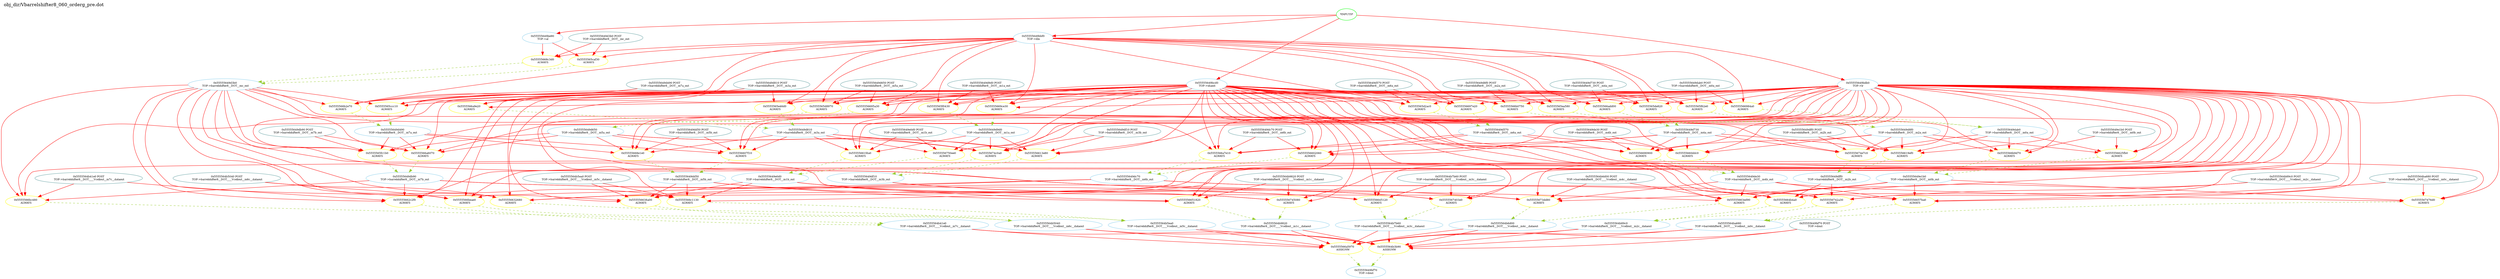 digraph v3graph {
	graph	[label="obj_dir/Vbarrelshifter8_060_orderg_pre.dot",
		 labelloc=t, labeljust=l,
		 //size="7.5,10",
		 rankdir=TB];
	n0	[fontsize=8 label="*INPUTS*", color=green];
	n0x55555649ba30_1	[fontsize=8 label="0x55555649bbf0\n TOP->din", color=skyblue];
	n0x55555649ba30_2	[fontsize=8 label="0x55555649bcd0\n TOP->shamt", color=skyblue];
	n0x55555649ba30_3	[fontsize=8 label="0x55555649bdb0\n TOP->lr", color=skyblue];
	n0x55555649ba30_4	[fontsize=8 label="0x55555649be90\n TOP->al", color=skyblue];
	n0x55555649ba30_5	[fontsize=8 label="0x5555564b3b90\n ASSIGNW", color=yellow];
	n0x55555649ba30_6	[fontsize=8 label="0x5555564b41e0\n TOP->barrelshifter8__DOT____Vcellout__m7c__dataout", color=skyblue];
	n0x55555649ba30_7	[fontsize=8 label="0x5555564b5040\n TOP->barrelshifter8__DOT____Vcellout__m6c__dataout", color=skyblue];
	n0x55555649ba30_8	[fontsize=8 label="0x5555564b5ea0\n TOP->barrelshifter8__DOT____Vcellout__m5c__dataout", color=skyblue];
	n0x55555649ba30_9	[fontsize=8 label="0x5555564b6d00\n TOP->barrelshifter8__DOT____Vcellout__m4c__dataout", color=skyblue];
	n0x55555649ba30_10	[fontsize=8 label="0x5555564b7b60\n TOP->barrelshifter8__DOT____Vcellout__m3c__dataout", color=skyblue];
	n0x55555649ba30_11	[fontsize=8 label="0x5555564b89c0\n TOP->barrelshifter8__DOT____Vcellout__m2c__dataout", color=skyblue];
	n0x55555649ba30_12	[fontsize=8 label="0x5555564b9820\n TOP->barrelshifter8__DOT____Vcellout__m1c__dataout", color=skyblue];
	n0x55555649ba30_13	[fontsize=8 label="0x5555564ba680\n TOP->barrelshifter8__DOT____Vcellout__m0c__dataout", color=skyblue];
	n0x55555649ba30_14	[fontsize=8 label="0x55555649bf70\n TOP->dout", color=skyblue];
	n0x55555649ba30_15	[fontsize=8 label="0x55555649bf70 POST\n TOP->dout", color=CadetBlue];
	n0x55555649ba30_16	[fontsize=8 label="0x5555565caf30\n ALWAYS", color=yellow];
	n0x55555649ba30_17	[fontsize=8 label="0x55555649d3b0\n TOP->barrelshifter8__DOT__mc_out", color=skyblue];
	n0x55555649ba30_18	[fontsize=8 label="0x55555649d3b0 POST\n TOP->barrelshifter8__DOT__mc_out", color=CadetBlue];
	n0x55555649ba30_19	[fontsize=8 label="0x5555565ccc10\n ALWAYS", color=yellow];
	n0x55555649ba30_20	[fontsize=8 label="0x55555649d490\n TOP->barrelshifter8__DOT__m7a_out", color=skyblue];
	n0x55555649ba30_21	[fontsize=8 label="0x55555649d490 POST\n TOP->barrelshifter8__DOT__m7a_out", color=CadetBlue];
	n0x55555649ba30_22	[fontsize=8 label="0x5555565d2ac0\n ALWAYS", color=yellow];
	n0x55555649ba30_23	[fontsize=8 label="0x55555649d570\n TOP->barrelshifter8__DOT__m6a_out", color=skyblue];
	n0x55555649ba30_24	[fontsize=8 label="0x55555649d570 POST\n TOP->barrelshifter8__DOT__m6a_out", color=CadetBlue];
	n0x55555649ba30_25	[fontsize=8 label="0x5555565d8970\n ALWAYS", color=yellow];
	n0x55555649ba30_26	[fontsize=8 label="0x55555649d650\n TOP->barrelshifter8__DOT__m5a_out", color=skyblue];
	n0x55555649ba30_27	[fontsize=8 label="0x55555649d650 POST\n TOP->barrelshifter8__DOT__m5a_out", color=CadetBlue];
	n0x55555649ba30_28	[fontsize=8 label="0x5555565de820\n ALWAYS", color=yellow];
	n0x55555649ba30_29	[fontsize=8 label="0x55555649d730\n TOP->barrelshifter8__DOT__m4a_out", color=skyblue];
	n0x55555649ba30_30	[fontsize=8 label="0x55555649d730 POST\n TOP->barrelshifter8__DOT__m4a_out", color=CadetBlue];
	n0x55555649ba30_31	[fontsize=8 label="0x5555565e46d0\n ALWAYS", color=yellow];
	n0x55555649ba30_32	[fontsize=8 label="0x55555649d810\n TOP->barrelshifter8__DOT__m3a_out", color=skyblue];
	n0x55555649ba30_33	[fontsize=8 label="0x55555649d810 POST\n TOP->barrelshifter8__DOT__m3a_out", color=CadetBlue];
	n0x55555649ba30_34	[fontsize=8 label="0x5555565ea580\n ALWAYS", color=yellow];
	n0x55555649ba30_35	[fontsize=8 label="0x55555649d8f0\n TOP->barrelshifter8__DOT__m2a_out", color=skyblue];
	n0x55555649ba30_36	[fontsize=8 label="0x55555649d8f0 POST\n TOP->barrelshifter8__DOT__m2a_out", color=CadetBlue];
	n0x55555649ba30_37	[fontsize=8 label="0x5555565f0430\n ALWAYS", color=yellow];
	n0x55555649ba30_38	[fontsize=8 label="0x55555649d9d0\n TOP->barrelshifter8__DOT__m1a_out", color=skyblue];
	n0x55555649ba30_39	[fontsize=8 label="0x55555649d9d0 POST\n TOP->barrelshifter8__DOT__m1a_out", color=CadetBlue];
	n0x55555649ba30_40	[fontsize=8 label="0x5555565f62e0\n ALWAYS", color=yellow];
	n0x55555649ba30_41	[fontsize=8 label="0x55555649dab0\n TOP->barrelshifter8__DOT__m0a_out", color=skyblue];
	n0x55555649ba30_42	[fontsize=8 label="0x55555649dab0 POST\n TOP->barrelshifter8__DOT__m0a_out", color=CadetBlue];
	n0x55555649ba30_43	[fontsize=8 label="0x5555565fc1b0\n ALWAYS", color=yellow];
	n0x55555649ba30_44	[fontsize=8 label="0x55555649db90\n TOP->barrelshifter8__DOT__m7b_out", color=skyblue];
	n0x55555649ba30_45	[fontsize=8 label="0x55555649db90 POST\n TOP->barrelshifter8__DOT__m7b_out", color=CadetBlue];
	n0x55555649ba30_46	[fontsize=8 label="0x555556602060\n ALWAYS", color=yellow];
	n0x55555649ba30_47	[fontsize=8 label="0x55555649dc70\n TOP->barrelshifter8__DOT__m6b_out", color=skyblue];
	n0x55555649ba30_48	[fontsize=8 label="0x55555649dc70 POST\n TOP->barrelshifter8__DOT__m6b_out", color=CadetBlue];
	n0x55555649ba30_49	[fontsize=8 label="0x555556607f10\n ALWAYS", color=yellow];
	n0x55555649ba30_50	[fontsize=8 label="0x55555649dd50\n TOP->barrelshifter8__DOT__m5b_out", color=skyblue];
	n0x55555649ba30_51	[fontsize=8 label="0x55555649dd50 POST\n TOP->barrelshifter8__DOT__m5b_out", color=CadetBlue];
	n0x55555649ba30_52	[fontsize=8 label="0x55555660ddc0\n ALWAYS", color=yellow];
	n0x55555649ba30_53	[fontsize=8 label="0x55555649de30\n TOP->barrelshifter8__DOT__m4b_out", color=skyblue];
	n0x55555649ba30_54	[fontsize=8 label="0x55555649de30 POST\n TOP->barrelshifter8__DOT__m4b_out", color=CadetBlue];
	n0x55555649ba30_55	[fontsize=8 label="0x555556613e80\n ALWAYS", color=yellow];
	n0x55555649ba30_56	[fontsize=8 label="0x55555649df10\n TOP->barrelshifter8__DOT__m3b_out", color=skyblue];
	n0x55555649ba30_57	[fontsize=8 label="0x55555649df10 POST\n TOP->barrelshifter8__DOT__m3b_out", color=CadetBlue];
	n0x55555649ba30_58	[fontsize=8 label="0x555556619ef0\n ALWAYS", color=yellow];
	n0x55555649ba30_59	[fontsize=8 label="0x55555649dff0\n TOP->barrelshifter8__DOT__m2b_out", color=skyblue];
	n0x55555649ba30_60	[fontsize=8 label="0x55555649dff0 POST\n TOP->barrelshifter8__DOT__m2b_out", color=CadetBlue];
	n0x55555649ba30_61	[fontsize=8 label="0x55555661fda0\n ALWAYS", color=yellow];
	n0x55555649ba30_62	[fontsize=8 label="0x55555649e0d0\n TOP->barrelshifter8__DOT__m1b_out", color=skyblue];
	n0x55555649ba30_63	[fontsize=8 label="0x55555649e0d0 POST\n TOP->barrelshifter8__DOT__m1b_out", color=CadetBlue];
	n0x55555649ba30_64	[fontsize=8 label="0x555556625fb0\n ALWAYS", color=yellow];
	n0x55555649ba30_65	[fontsize=8 label="0x55555649e1b0\n TOP->barrelshifter8__DOT__m0b_out", color=skyblue];
	n0x55555649ba30_66	[fontsize=8 label="0x55555649e1b0 POST\n TOP->barrelshifter8__DOT__m0b_out", color=CadetBlue];
	n0x55555649ba30_67	[fontsize=8 label="0x55555662c2f0\n ALWAYS", color=yellow];
	n0x55555649ba30_68	[fontsize=8 label="0x5555564b41e0 POST\n TOP->barrelshifter8__DOT____Vcellout__m7c__dataout", color=CadetBlue];
	n0x55555649ba30_69	[fontsize=8 label="0x555556632680\n ALWAYS", color=yellow];
	n0x55555649ba30_70	[fontsize=8 label="0x5555564b5040 POST\n TOP->barrelshifter8__DOT____Vcellout__m6c__dataout", color=CadetBlue];
	n0x55555649ba30_71	[fontsize=8 label="0x555556638a00\n ALWAYS", color=yellow];
	n0x55555649ba30_72	[fontsize=8 label="0x5555564b5ea0 POST\n TOP->barrelshifter8__DOT____Vcellout__m5c__dataout", color=CadetBlue];
	n0x55555649ba30_73	[fontsize=8 label="0x55555663ed90\n ALWAYS", color=yellow];
	n0x55555649ba30_74	[fontsize=8 label="0x5555564b6d00 POST\n TOP->barrelshifter8__DOT____Vcellout__m4c__dataout", color=CadetBlue];
	n0x55555649ba30_75	[fontsize=8 label="0x555556645120\n ALWAYS", color=yellow];
	n0x55555649ba30_76	[fontsize=8 label="0x5555564b7b60 POST\n TOP->barrelshifter8__DOT____Vcellout__m3c__dataout", color=CadetBlue];
	n0x55555649ba30_77	[fontsize=8 label="0x55555664b4a0\n ALWAYS", color=yellow];
	n0x55555649ba30_78	[fontsize=8 label="0x5555564b89c0 POST\n TOP->barrelshifter8__DOT____Vcellout__m2c__dataout", color=CadetBlue];
	n0x55555649ba30_79	[fontsize=8 label="0x555556651820\n ALWAYS", color=yellow];
	n0x55555649ba30_80	[fontsize=8 label="0x5555564b9820 POST\n TOP->barrelshifter8__DOT____Vcellout__m1c__dataout", color=CadetBlue];
	n0x55555649ba30_81	[fontsize=8 label="0x555556657ba0\n ALWAYS", color=yellow];
	n0x55555649ba30_82	[fontsize=8 label="0x5555564ba680 POST\n TOP->barrelshifter8__DOT____Vcellout__m0c__dataout", color=CadetBlue];
	n0x55555649ba30_83	[fontsize=8 label="0x5555566a5970\n ASSIGNW", color=yellow];
	n0x55555649ba30_84	[fontsize=8 label="0x55555668c3d0\n ALWAYS", color=yellow];
	n0x55555649ba30_85	[fontsize=8 label="0x5555566b2e70\n ALWAYS", color=yellow];
	n0x55555649ba30_86	[fontsize=8 label="0x555556697e20\n ALWAYS", color=yellow];
	n0x55555649ba30_87	[fontsize=8 label="0x555556695a30\n ALWAYS", color=yellow];
	n0x55555649ba30_88	[fontsize=8 label="0x5555566add00\n ALWAYS", color=yellow];
	n0x55555649ba30_89	[fontsize=8 label="0x5555566a9e20\n ALWAYS", color=yellow];
	n0x55555649ba30_90	[fontsize=8 label="0x5555566b0750\n ALWAYS", color=yellow];
	n0x55555649ba30_91	[fontsize=8 label="0x55555669ce30\n ALWAYS", color=yellow];
	n0x55555649ba30_92	[fontsize=8 label="0x5555566984a0\n ALWAYS", color=yellow];
	n0x55555649ba30_93	[fontsize=8 label="0x5555566a6070\n ALWAYS", color=yellow];
	n0x55555649ba30_94	[fontsize=8 label="0x5555566a7e10\n ALWAYS", color=yellow];
	n0x55555649ba30_95	[fontsize=8 label="0x55555668e1e0\n ALWAYS", color=yellow];
	n0x55555649ba30_96	[fontsize=8 label="0x555556690900\n ALWAYS", color=yellow];
	n0x55555649ba30_97	[fontsize=8 label="0x55555674c0a0\n ALWAYS", color=yellow];
	n0x55555649ba30_98	[fontsize=8 label="0x55555674e7c0\n ALWAYS", color=yellow];
	n0x55555649ba30_99	[fontsize=8 label="0x555556750ee0\n ALWAYS", color=yellow];
	n0x55555649ba30_100	[fontsize=8 label="0x5555566b9d70\n ALWAYS", color=yellow];
	n0x55555649ba30_101	[fontsize=8 label="0x5555566bc480\n ALWAYS", color=yellow];
	n0x55555649ba30_102	[fontsize=8 label="0x5555566beae0\n ALWAYS", color=yellow];
	n0x55555649ba30_103	[fontsize=8 label="0x5555566c1130\n ALWAYS", color=yellow];
	n0x55555649ba30_104	[fontsize=8 label="0x55555673dd80\n ALWAYS", color=yellow];
	n0x55555649ba30_105	[fontsize=8 label="0x5555567403e0\n ALWAYS", color=yellow];
	n0x55555649ba30_106	[fontsize=8 label="0x555556742a30\n ALWAYS", color=yellow];
	n0x55555649ba30_107	[fontsize=8 label="0x555556745080\n ALWAYS", color=yellow];
	n0x55555649ba30_108	[fontsize=8 label="0x5555567476d0\n ALWAYS", color=yellow];
	n0 -> n0x55555649ba30_1 [fontsize=8 label="" weight=1 color=red];
	n0 -> n0x55555649ba30_2 [fontsize=8 label="" weight=1 color=red];
	n0 -> n0x55555649ba30_3 [fontsize=8 label="" weight=1 color=red];
	n0 -> n0x55555649ba30_4 [fontsize=8 label="" weight=1 color=red];
	n0x55555649ba30_1 -> n0x55555649ba30_16 [fontsize=8 label="" weight=8 color=red];
	n0x55555649ba30_1 -> n0x55555649ba30_19 [fontsize=8 label="" weight=8 color=red];
	n0x55555649ba30_1 -> n0x55555649ba30_22 [fontsize=8 label="" weight=8 color=red];
	n0x55555649ba30_1 -> n0x55555649ba30_25 [fontsize=8 label="" weight=8 color=red];
	n0x55555649ba30_1 -> n0x55555649ba30_28 [fontsize=8 label="" weight=8 color=red];
	n0x55555649ba30_1 -> n0x55555649ba30_31 [fontsize=8 label="" weight=8 color=red];
	n0x55555649ba30_1 -> n0x55555649ba30_34 [fontsize=8 label="" weight=8 color=red];
	n0x55555649ba30_1 -> n0x55555649ba30_37 [fontsize=8 label="" weight=8 color=red];
	n0x55555649ba30_1 -> n0x55555649ba30_40 [fontsize=8 label="" weight=8 color=red];
	n0x55555649ba30_1 -> n0x55555649ba30_84 [fontsize=8 label="" weight=8 color=red];
	n0x55555649ba30_1 -> n0x55555649ba30_85 [fontsize=8 label="" weight=8 color=red];
	n0x55555649ba30_1 -> n0x55555649ba30_86 [fontsize=8 label="" weight=8 color=red];
	n0x55555649ba30_1 -> n0x55555649ba30_87 [fontsize=8 label="" weight=8 color=red];
	n0x55555649ba30_1 -> n0x55555649ba30_88 [fontsize=8 label="" weight=8 color=red];
	n0x55555649ba30_1 -> n0x55555649ba30_89 [fontsize=8 label="" weight=8 color=red];
	n0x55555649ba30_1 -> n0x55555649ba30_90 [fontsize=8 label="" weight=8 color=red];
	n0x55555649ba30_1 -> n0x55555649ba30_91 [fontsize=8 label="" weight=8 color=red];
	n0x55555649ba30_1 -> n0x55555649ba30_92 [fontsize=8 label="" weight=8 color=red];
	n0x55555649ba30_2 -> n0x55555649ba30_19 [fontsize=8 label="" weight=8 color=red];
	n0x55555649ba30_2 -> n0x55555649ba30_22 [fontsize=8 label="" weight=8 color=red];
	n0x55555649ba30_2 -> n0x55555649ba30_25 [fontsize=8 label="" weight=8 color=red];
	n0x55555649ba30_2 -> n0x55555649ba30_28 [fontsize=8 label="" weight=8 color=red];
	n0x55555649ba30_2 -> n0x55555649ba30_31 [fontsize=8 label="" weight=8 color=red];
	n0x55555649ba30_2 -> n0x55555649ba30_34 [fontsize=8 label="" weight=8 color=red];
	n0x55555649ba30_2 -> n0x55555649ba30_37 [fontsize=8 label="" weight=8 color=red];
	n0x55555649ba30_2 -> n0x55555649ba30_40 [fontsize=8 label="" weight=8 color=red];
	n0x55555649ba30_2 -> n0x55555649ba30_43 [fontsize=8 label="" weight=8 color=red];
	n0x55555649ba30_2 -> n0x55555649ba30_46 [fontsize=8 label="" weight=8 color=red];
	n0x55555649ba30_2 -> n0x55555649ba30_49 [fontsize=8 label="" weight=8 color=red];
	n0x55555649ba30_2 -> n0x55555649ba30_52 [fontsize=8 label="" weight=8 color=red];
	n0x55555649ba30_2 -> n0x55555649ba30_55 [fontsize=8 label="" weight=8 color=red];
	n0x55555649ba30_2 -> n0x55555649ba30_58 [fontsize=8 label="" weight=8 color=red];
	n0x55555649ba30_2 -> n0x55555649ba30_61 [fontsize=8 label="" weight=8 color=red];
	n0x55555649ba30_2 -> n0x55555649ba30_64 [fontsize=8 label="" weight=8 color=red];
	n0x55555649ba30_2 -> n0x55555649ba30_67 [fontsize=8 label="" weight=8 color=red];
	n0x55555649ba30_2 -> n0x55555649ba30_69 [fontsize=8 label="" weight=8 color=red];
	n0x55555649ba30_2 -> n0x55555649ba30_71 [fontsize=8 label="" weight=8 color=red];
	n0x55555649ba30_2 -> n0x55555649ba30_73 [fontsize=8 label="" weight=8 color=red];
	n0x55555649ba30_2 -> n0x55555649ba30_75 [fontsize=8 label="" weight=8 color=red];
	n0x55555649ba30_2 -> n0x55555649ba30_77 [fontsize=8 label="" weight=8 color=red];
	n0x55555649ba30_2 -> n0x55555649ba30_79 [fontsize=8 label="" weight=8 color=red];
	n0x55555649ba30_2 -> n0x55555649ba30_81 [fontsize=8 label="" weight=8 color=red];
	n0x55555649ba30_2 -> n0x55555649ba30_85 [fontsize=8 label="" weight=8 color=red];
	n0x55555649ba30_2 -> n0x55555649ba30_86 [fontsize=8 label="" weight=8 color=red];
	n0x55555649ba30_2 -> n0x55555649ba30_87 [fontsize=8 label="" weight=8 color=red];
	n0x55555649ba30_2 -> n0x55555649ba30_88 [fontsize=8 label="" weight=8 color=red];
	n0x55555649ba30_2 -> n0x55555649ba30_89 [fontsize=8 label="" weight=8 color=red];
	n0x55555649ba30_2 -> n0x55555649ba30_90 [fontsize=8 label="" weight=8 color=red];
	n0x55555649ba30_2 -> n0x55555649ba30_91 [fontsize=8 label="" weight=8 color=red];
	n0x55555649ba30_2 -> n0x55555649ba30_92 [fontsize=8 label="" weight=8 color=red];
	n0x55555649ba30_2 -> n0x55555649ba30_93 [fontsize=8 label="" weight=8 color=red];
	n0x55555649ba30_2 -> n0x55555649ba30_94 [fontsize=8 label="" weight=8 color=red];
	n0x55555649ba30_2 -> n0x55555649ba30_95 [fontsize=8 label="" weight=8 color=red];
	n0x55555649ba30_2 -> n0x55555649ba30_96 [fontsize=8 label="" weight=8 color=red];
	n0x55555649ba30_2 -> n0x55555649ba30_97 [fontsize=8 label="" weight=8 color=red];
	n0x55555649ba30_2 -> n0x55555649ba30_98 [fontsize=8 label="" weight=8 color=red];
	n0x55555649ba30_2 -> n0x55555649ba30_99 [fontsize=8 label="" weight=8 color=red];
	n0x55555649ba30_2 -> n0x55555649ba30_100 [fontsize=8 label="" weight=8 color=red];
	n0x55555649ba30_2 -> n0x55555649ba30_101 [fontsize=8 label="" weight=8 color=red];
	n0x55555649ba30_2 -> n0x55555649ba30_102 [fontsize=8 label="" weight=8 color=red];
	n0x55555649ba30_2 -> n0x55555649ba30_103 [fontsize=8 label="" weight=8 color=red];
	n0x55555649ba30_2 -> n0x55555649ba30_104 [fontsize=8 label="" weight=8 color=red];
	n0x55555649ba30_2 -> n0x55555649ba30_105 [fontsize=8 label="" weight=8 color=red];
	n0x55555649ba30_2 -> n0x55555649ba30_106 [fontsize=8 label="" weight=8 color=red];
	n0x55555649ba30_2 -> n0x55555649ba30_107 [fontsize=8 label="" weight=8 color=red];
	n0x55555649ba30_2 -> n0x55555649ba30_108 [fontsize=8 label="" weight=8 color=red];
	n0x55555649ba30_3 -> n0x55555649ba30_19 [fontsize=8 label="" weight=8 color=red];
	n0x55555649ba30_3 -> n0x55555649ba30_22 [fontsize=8 label="" weight=8 color=red];
	n0x55555649ba30_3 -> n0x55555649ba30_25 [fontsize=8 label="" weight=8 color=red];
	n0x55555649ba30_3 -> n0x55555649ba30_28 [fontsize=8 label="" weight=8 color=red];
	n0x55555649ba30_3 -> n0x55555649ba30_31 [fontsize=8 label="" weight=8 color=red];
	n0x55555649ba30_3 -> n0x55555649ba30_34 [fontsize=8 label="" weight=8 color=red];
	n0x55555649ba30_3 -> n0x55555649ba30_37 [fontsize=8 label="" weight=8 color=red];
	n0x55555649ba30_3 -> n0x55555649ba30_40 [fontsize=8 label="" weight=8 color=red];
	n0x55555649ba30_3 -> n0x55555649ba30_43 [fontsize=8 label="" weight=8 color=red];
	n0x55555649ba30_3 -> n0x55555649ba30_46 [fontsize=8 label="" weight=8 color=red];
	n0x55555649ba30_3 -> n0x55555649ba30_49 [fontsize=8 label="" weight=8 color=red];
	n0x55555649ba30_3 -> n0x55555649ba30_52 [fontsize=8 label="" weight=8 color=red];
	n0x55555649ba30_3 -> n0x55555649ba30_55 [fontsize=8 label="" weight=8 color=red];
	n0x55555649ba30_3 -> n0x55555649ba30_58 [fontsize=8 label="" weight=8 color=red];
	n0x55555649ba30_3 -> n0x55555649ba30_61 [fontsize=8 label="" weight=8 color=red];
	n0x55555649ba30_3 -> n0x55555649ba30_64 [fontsize=8 label="" weight=8 color=red];
	n0x55555649ba30_3 -> n0x55555649ba30_67 [fontsize=8 label="" weight=8 color=red];
	n0x55555649ba30_3 -> n0x55555649ba30_69 [fontsize=8 label="" weight=8 color=red];
	n0x55555649ba30_3 -> n0x55555649ba30_71 [fontsize=8 label="" weight=8 color=red];
	n0x55555649ba30_3 -> n0x55555649ba30_73 [fontsize=8 label="" weight=8 color=red];
	n0x55555649ba30_3 -> n0x55555649ba30_75 [fontsize=8 label="" weight=8 color=red];
	n0x55555649ba30_3 -> n0x55555649ba30_77 [fontsize=8 label="" weight=8 color=red];
	n0x55555649ba30_3 -> n0x55555649ba30_79 [fontsize=8 label="" weight=8 color=red];
	n0x55555649ba30_3 -> n0x55555649ba30_81 [fontsize=8 label="" weight=8 color=red];
	n0x55555649ba30_3 -> n0x55555649ba30_85 [fontsize=8 label="" weight=8 color=red];
	n0x55555649ba30_3 -> n0x55555649ba30_86 [fontsize=8 label="" weight=8 color=red];
	n0x55555649ba30_3 -> n0x55555649ba30_87 [fontsize=8 label="" weight=8 color=red];
	n0x55555649ba30_3 -> n0x55555649ba30_88 [fontsize=8 label="" weight=8 color=red];
	n0x55555649ba30_3 -> n0x55555649ba30_89 [fontsize=8 label="" weight=8 color=red];
	n0x55555649ba30_3 -> n0x55555649ba30_90 [fontsize=8 label="" weight=8 color=red];
	n0x55555649ba30_3 -> n0x55555649ba30_91 [fontsize=8 label="" weight=8 color=red];
	n0x55555649ba30_3 -> n0x55555649ba30_92 [fontsize=8 label="" weight=8 color=red];
	n0x55555649ba30_3 -> n0x55555649ba30_93 [fontsize=8 label="" weight=8 color=red];
	n0x55555649ba30_3 -> n0x55555649ba30_94 [fontsize=8 label="" weight=8 color=red];
	n0x55555649ba30_3 -> n0x55555649ba30_95 [fontsize=8 label="" weight=8 color=red];
	n0x55555649ba30_3 -> n0x55555649ba30_96 [fontsize=8 label="" weight=8 color=red];
	n0x55555649ba30_3 -> n0x55555649ba30_97 [fontsize=8 label="" weight=8 color=red];
	n0x55555649ba30_3 -> n0x55555649ba30_98 [fontsize=8 label="" weight=8 color=red];
	n0x55555649ba30_3 -> n0x55555649ba30_99 [fontsize=8 label="" weight=8 color=red];
	n0x55555649ba30_3 -> n0x55555649ba30_100 [fontsize=8 label="" weight=8 color=red];
	n0x55555649ba30_3 -> n0x55555649ba30_101 [fontsize=8 label="" weight=8 color=red];
	n0x55555649ba30_3 -> n0x55555649ba30_102 [fontsize=8 label="" weight=8 color=red];
	n0x55555649ba30_3 -> n0x55555649ba30_103 [fontsize=8 label="" weight=8 color=red];
	n0x55555649ba30_3 -> n0x55555649ba30_104 [fontsize=8 label="" weight=8 color=red];
	n0x55555649ba30_3 -> n0x55555649ba30_105 [fontsize=8 label="" weight=8 color=red];
	n0x55555649ba30_3 -> n0x55555649ba30_106 [fontsize=8 label="" weight=8 color=red];
	n0x55555649ba30_3 -> n0x55555649ba30_107 [fontsize=8 label="" weight=8 color=red];
	n0x55555649ba30_3 -> n0x55555649ba30_108 [fontsize=8 label="" weight=8 color=red];
	n0x55555649ba30_4 -> n0x55555649ba30_16 [fontsize=8 label="" weight=8 color=red];
	n0x55555649ba30_4 -> n0x55555649ba30_84 [fontsize=8 label="" weight=8 color=red];
	n0x55555649ba30_5 -> n0x55555649ba30_14 [fontsize=8 label="" weight=1 color=yellowGreen style=dashed];
	n0x55555649ba30_6 -> n0x55555649ba30_5 [fontsize=8 label="" weight=8 color=red];
	n0x55555649ba30_6 -> n0x55555649ba30_83 [fontsize=8 label="" weight=8 color=red];
	n0x55555649ba30_7 -> n0x55555649ba30_5 [fontsize=8 label="" weight=8 color=red];
	n0x55555649ba30_7 -> n0x55555649ba30_83 [fontsize=8 label="" weight=8 color=red];
	n0x55555649ba30_8 -> n0x55555649ba30_5 [fontsize=8 label="" weight=8 color=red];
	n0x55555649ba30_8 -> n0x55555649ba30_83 [fontsize=8 label="" weight=8 color=red];
	n0x55555649ba30_9 -> n0x55555649ba30_5 [fontsize=8 label="" weight=8 color=red];
	n0x55555649ba30_9 -> n0x55555649ba30_83 [fontsize=8 label="" weight=8 color=red];
	n0x55555649ba30_10 -> n0x55555649ba30_5 [fontsize=8 label="" weight=8 color=red];
	n0x55555649ba30_10 -> n0x55555649ba30_83 [fontsize=8 label="" weight=8 color=red];
	n0x55555649ba30_11 -> n0x55555649ba30_5 [fontsize=8 label="" weight=8 color=red];
	n0x55555649ba30_11 -> n0x55555649ba30_83 [fontsize=8 label="" weight=8 color=red];
	n0x55555649ba30_12 -> n0x55555649ba30_5 [fontsize=8 label="" weight=8 color=red];
	n0x55555649ba30_12 -> n0x55555649ba30_83 [fontsize=8 label="" weight=8 color=red];
	n0x55555649ba30_13 -> n0x55555649ba30_5 [fontsize=8 label="" weight=8 color=red];
	n0x55555649ba30_13 -> n0x55555649ba30_83 [fontsize=8 label="" weight=8 color=red];
	n0x55555649ba30_15 -> n0x55555649ba30_5 [fontsize=8 label="" weight=2 color=red];
	n0x55555649ba30_15 -> n0x55555649ba30_83 [fontsize=8 label="" weight=2 color=red];
	n0x55555649ba30_16 -> n0x55555649ba30_17 [fontsize=8 label="" weight=1 color=yellowGreen style=dashed];
	n0x55555649ba30_17 -> n0x55555649ba30_19 [fontsize=8 label="" weight=8 color=red];
	n0x55555649ba30_17 -> n0x55555649ba30_43 [fontsize=8 label="" weight=8 color=red];
	n0x55555649ba30_17 -> n0x55555649ba30_46 [fontsize=8 label="" weight=8 color=red];
	n0x55555649ba30_17 -> n0x55555649ba30_67 [fontsize=8 label="" weight=8 color=red];
	n0x55555649ba30_17 -> n0x55555649ba30_69 [fontsize=8 label="" weight=8 color=red];
	n0x55555649ba30_17 -> n0x55555649ba30_71 [fontsize=8 label="" weight=8 color=red];
	n0x55555649ba30_17 -> n0x55555649ba30_73 [fontsize=8 label="" weight=8 color=red];
	n0x55555649ba30_17 -> n0x55555649ba30_85 [fontsize=8 label="" weight=8 color=red];
	n0x55555649ba30_17 -> n0x55555649ba30_93 [fontsize=8 label="" weight=8 color=red];
	n0x55555649ba30_17 -> n0x55555649ba30_94 [fontsize=8 label="" weight=8 color=red];
	n0x55555649ba30_17 -> n0x55555649ba30_101 [fontsize=8 label="" weight=8 color=red];
	n0x55555649ba30_17 -> n0x55555649ba30_102 [fontsize=8 label="" weight=8 color=red];
	n0x55555649ba30_17 -> n0x55555649ba30_103 [fontsize=8 label="" weight=8 color=red];
	n0x55555649ba30_17 -> n0x55555649ba30_104 [fontsize=8 label="" weight=8 color=red];
	n0x55555649ba30_18 -> n0x55555649ba30_16 [fontsize=8 label="" weight=2 color=red];
	n0x55555649ba30_18 -> n0x55555649ba30_84 [fontsize=8 label="" weight=2 color=red];
	n0x55555649ba30_19 -> n0x55555649ba30_20 [fontsize=8 label="" weight=1 color=yellowGreen style=dashed];
	n0x55555649ba30_20 -> n0x55555649ba30_43 [fontsize=8 label="" weight=8 color=red];
	n0x55555649ba30_20 -> n0x55555649ba30_49 [fontsize=8 label="" weight=8 color=red];
	n0x55555649ba30_20 -> n0x55555649ba30_93 [fontsize=8 label="" weight=8 color=red];
	n0x55555649ba30_20 -> n0x55555649ba30_95 [fontsize=8 label="" weight=8 color=red];
	n0x55555649ba30_21 -> n0x55555649ba30_19 [fontsize=8 label="" weight=2 color=red];
	n0x55555649ba30_21 -> n0x55555649ba30_85 [fontsize=8 label="" weight=2 color=red];
	n0x55555649ba30_22 -> n0x55555649ba30_23 [fontsize=8 label="" weight=1 color=yellowGreen style=dashed];
	n0x55555649ba30_23 -> n0x55555649ba30_46 [fontsize=8 label="" weight=8 color=red];
	n0x55555649ba30_23 -> n0x55555649ba30_52 [fontsize=8 label="" weight=8 color=red];
	n0x55555649ba30_23 -> n0x55555649ba30_94 [fontsize=8 label="" weight=8 color=red];
	n0x55555649ba30_23 -> n0x55555649ba30_96 [fontsize=8 label="" weight=8 color=red];
	n0x55555649ba30_24 -> n0x55555649ba30_22 [fontsize=8 label="" weight=2 color=red];
	n0x55555649ba30_24 -> n0x55555649ba30_86 [fontsize=8 label="" weight=2 color=red];
	n0x55555649ba30_25 -> n0x55555649ba30_26 [fontsize=8 label="" weight=1 color=yellowGreen style=dashed];
	n0x55555649ba30_26 -> n0x55555649ba30_43 [fontsize=8 label="" weight=8 color=red];
	n0x55555649ba30_26 -> n0x55555649ba30_49 [fontsize=8 label="" weight=8 color=red];
	n0x55555649ba30_26 -> n0x55555649ba30_55 [fontsize=8 label="" weight=8 color=red];
	n0x55555649ba30_26 -> n0x55555649ba30_93 [fontsize=8 label="" weight=8 color=red];
	n0x55555649ba30_26 -> n0x55555649ba30_95 [fontsize=8 label="" weight=8 color=red];
	n0x55555649ba30_26 -> n0x55555649ba30_97 [fontsize=8 label="" weight=8 color=red];
	n0x55555649ba30_27 -> n0x55555649ba30_25 [fontsize=8 label="" weight=2 color=red];
	n0x55555649ba30_27 -> n0x55555649ba30_87 [fontsize=8 label="" weight=2 color=red];
	n0x55555649ba30_28 -> n0x55555649ba30_29 [fontsize=8 label="" weight=1 color=yellowGreen style=dashed];
	n0x55555649ba30_29 -> n0x55555649ba30_46 [fontsize=8 label="" weight=8 color=red];
	n0x55555649ba30_29 -> n0x55555649ba30_52 [fontsize=8 label="" weight=8 color=red];
	n0x55555649ba30_29 -> n0x55555649ba30_58 [fontsize=8 label="" weight=8 color=red];
	n0x55555649ba30_29 -> n0x55555649ba30_94 [fontsize=8 label="" weight=8 color=red];
	n0x55555649ba30_29 -> n0x55555649ba30_96 [fontsize=8 label="" weight=8 color=red];
	n0x55555649ba30_29 -> n0x55555649ba30_98 [fontsize=8 label="" weight=8 color=red];
	n0x55555649ba30_30 -> n0x55555649ba30_28 [fontsize=8 label="" weight=2 color=red];
	n0x55555649ba30_30 -> n0x55555649ba30_88 [fontsize=8 label="" weight=2 color=red];
	n0x55555649ba30_31 -> n0x55555649ba30_32 [fontsize=8 label="" weight=1 color=yellowGreen style=dashed];
	n0x55555649ba30_32 -> n0x55555649ba30_49 [fontsize=8 label="" weight=8 color=red];
	n0x55555649ba30_32 -> n0x55555649ba30_55 [fontsize=8 label="" weight=8 color=red];
	n0x55555649ba30_32 -> n0x55555649ba30_61 [fontsize=8 label="" weight=8 color=red];
	n0x55555649ba30_32 -> n0x55555649ba30_95 [fontsize=8 label="" weight=8 color=red];
	n0x55555649ba30_32 -> n0x55555649ba30_97 [fontsize=8 label="" weight=8 color=red];
	n0x55555649ba30_32 -> n0x55555649ba30_99 [fontsize=8 label="" weight=8 color=red];
	n0x55555649ba30_33 -> n0x55555649ba30_31 [fontsize=8 label="" weight=2 color=red];
	n0x55555649ba30_33 -> n0x55555649ba30_89 [fontsize=8 label="" weight=2 color=red];
	n0x55555649ba30_34 -> n0x55555649ba30_35 [fontsize=8 label="" weight=1 color=yellowGreen style=dashed];
	n0x55555649ba30_35 -> n0x55555649ba30_52 [fontsize=8 label="" weight=8 color=red];
	n0x55555649ba30_35 -> n0x55555649ba30_58 [fontsize=8 label="" weight=8 color=red];
	n0x55555649ba30_35 -> n0x55555649ba30_64 [fontsize=8 label="" weight=8 color=red];
	n0x55555649ba30_35 -> n0x55555649ba30_96 [fontsize=8 label="" weight=8 color=red];
	n0x55555649ba30_35 -> n0x55555649ba30_98 [fontsize=8 label="" weight=8 color=red];
	n0x55555649ba30_35 -> n0x55555649ba30_100 [fontsize=8 label="" weight=8 color=red];
	n0x55555649ba30_36 -> n0x55555649ba30_34 [fontsize=8 label="" weight=2 color=red];
	n0x55555649ba30_36 -> n0x55555649ba30_90 [fontsize=8 label="" weight=2 color=red];
	n0x55555649ba30_37 -> n0x55555649ba30_38 [fontsize=8 label="" weight=1 color=yellowGreen style=dashed];
	n0x55555649ba30_38 -> n0x55555649ba30_55 [fontsize=8 label="" weight=8 color=red];
	n0x55555649ba30_38 -> n0x55555649ba30_61 [fontsize=8 label="" weight=8 color=red];
	n0x55555649ba30_38 -> n0x55555649ba30_97 [fontsize=8 label="" weight=8 color=red];
	n0x55555649ba30_38 -> n0x55555649ba30_99 [fontsize=8 label="" weight=8 color=red];
	n0x55555649ba30_39 -> n0x55555649ba30_37 [fontsize=8 label="" weight=2 color=red];
	n0x55555649ba30_39 -> n0x55555649ba30_91 [fontsize=8 label="" weight=2 color=red];
	n0x55555649ba30_40 -> n0x55555649ba30_41 [fontsize=8 label="" weight=1 color=yellowGreen style=dashed];
	n0x55555649ba30_41 -> n0x55555649ba30_58 [fontsize=8 label="" weight=8 color=red];
	n0x55555649ba30_41 -> n0x55555649ba30_64 [fontsize=8 label="" weight=8 color=red];
	n0x55555649ba30_41 -> n0x55555649ba30_98 [fontsize=8 label="" weight=8 color=red];
	n0x55555649ba30_41 -> n0x55555649ba30_100 [fontsize=8 label="" weight=8 color=red];
	n0x55555649ba30_42 -> n0x55555649ba30_40 [fontsize=8 label="" weight=2 color=red];
	n0x55555649ba30_42 -> n0x55555649ba30_92 [fontsize=8 label="" weight=2 color=red];
	n0x55555649ba30_43 -> n0x55555649ba30_44 [fontsize=8 label="" weight=1 color=yellowGreen style=dashed];
	n0x55555649ba30_44 -> n0x55555649ba30_67 [fontsize=8 label="" weight=8 color=red];
	n0x55555649ba30_44 -> n0x55555649ba30_75 [fontsize=8 label="" weight=8 color=red];
	n0x55555649ba30_44 -> n0x55555649ba30_101 [fontsize=8 label="" weight=8 color=red];
	n0x55555649ba30_44 -> n0x55555649ba30_105 [fontsize=8 label="" weight=8 color=red];
	n0x55555649ba30_45 -> n0x55555649ba30_43 [fontsize=8 label="" weight=2 color=red];
	n0x55555649ba30_45 -> n0x55555649ba30_93 [fontsize=8 label="" weight=2 color=red];
	n0x55555649ba30_46 -> n0x55555649ba30_47 [fontsize=8 label="" weight=1 color=yellowGreen style=dashed];
	n0x55555649ba30_47 -> n0x55555649ba30_69 [fontsize=8 label="" weight=8 color=red];
	n0x55555649ba30_47 -> n0x55555649ba30_77 [fontsize=8 label="" weight=8 color=red];
	n0x55555649ba30_47 -> n0x55555649ba30_102 [fontsize=8 label="" weight=8 color=red];
	n0x55555649ba30_47 -> n0x55555649ba30_106 [fontsize=8 label="" weight=8 color=red];
	n0x55555649ba30_48 -> n0x55555649ba30_46 [fontsize=8 label="" weight=2 color=red];
	n0x55555649ba30_48 -> n0x55555649ba30_94 [fontsize=8 label="" weight=2 color=red];
	n0x55555649ba30_49 -> n0x55555649ba30_50 [fontsize=8 label="" weight=1 color=yellowGreen style=dashed];
	n0x55555649ba30_50 -> n0x55555649ba30_71 [fontsize=8 label="" weight=8 color=red];
	n0x55555649ba30_50 -> n0x55555649ba30_79 [fontsize=8 label="" weight=8 color=red];
	n0x55555649ba30_50 -> n0x55555649ba30_103 [fontsize=8 label="" weight=8 color=red];
	n0x55555649ba30_50 -> n0x55555649ba30_107 [fontsize=8 label="" weight=8 color=red];
	n0x55555649ba30_51 -> n0x55555649ba30_49 [fontsize=8 label="" weight=2 color=red];
	n0x55555649ba30_51 -> n0x55555649ba30_95 [fontsize=8 label="" weight=2 color=red];
	n0x55555649ba30_52 -> n0x55555649ba30_53 [fontsize=8 label="" weight=1 color=yellowGreen style=dashed];
	n0x55555649ba30_53 -> n0x55555649ba30_73 [fontsize=8 label="" weight=8 color=red];
	n0x55555649ba30_53 -> n0x55555649ba30_81 [fontsize=8 label="" weight=8 color=red];
	n0x55555649ba30_53 -> n0x55555649ba30_104 [fontsize=8 label="" weight=8 color=red];
	n0x55555649ba30_53 -> n0x55555649ba30_108 [fontsize=8 label="" weight=8 color=red];
	n0x55555649ba30_54 -> n0x55555649ba30_52 [fontsize=8 label="" weight=2 color=red];
	n0x55555649ba30_54 -> n0x55555649ba30_96 [fontsize=8 label="" weight=2 color=red];
	n0x55555649ba30_55 -> n0x55555649ba30_56 [fontsize=8 label="" weight=1 color=yellowGreen style=dashed];
	n0x55555649ba30_56 -> n0x55555649ba30_75 [fontsize=8 label="" weight=8 color=red];
	n0x55555649ba30_56 -> n0x55555649ba30_105 [fontsize=8 label="" weight=8 color=red];
	n0x55555649ba30_57 -> n0x55555649ba30_55 [fontsize=8 label="" weight=2 color=red];
	n0x55555649ba30_57 -> n0x55555649ba30_97 [fontsize=8 label="" weight=2 color=red];
	n0x55555649ba30_58 -> n0x55555649ba30_59 [fontsize=8 label="" weight=1 color=yellowGreen style=dashed];
	n0x55555649ba30_59 -> n0x55555649ba30_77 [fontsize=8 label="" weight=8 color=red];
	n0x55555649ba30_59 -> n0x55555649ba30_106 [fontsize=8 label="" weight=8 color=red];
	n0x55555649ba30_60 -> n0x55555649ba30_58 [fontsize=8 label="" weight=2 color=red];
	n0x55555649ba30_60 -> n0x55555649ba30_98 [fontsize=8 label="" weight=2 color=red];
	n0x55555649ba30_61 -> n0x55555649ba30_62 [fontsize=8 label="" weight=1 color=yellowGreen style=dashed];
	n0x55555649ba30_62 -> n0x55555649ba30_71 [fontsize=8 label="" weight=8 color=red];
	n0x55555649ba30_62 -> n0x55555649ba30_79 [fontsize=8 label="" weight=8 color=red];
	n0x55555649ba30_62 -> n0x55555649ba30_103 [fontsize=8 label="" weight=8 color=red];
	n0x55555649ba30_62 -> n0x55555649ba30_107 [fontsize=8 label="" weight=8 color=red];
	n0x55555649ba30_63 -> n0x55555649ba30_61 [fontsize=8 label="" weight=2 color=red];
	n0x55555649ba30_63 -> n0x55555649ba30_99 [fontsize=8 label="" weight=2 color=red];
	n0x55555649ba30_64 -> n0x55555649ba30_65 [fontsize=8 label="" weight=1 color=yellowGreen style=dashed];
	n0x55555649ba30_65 -> n0x55555649ba30_73 [fontsize=8 label="" weight=8 color=red];
	n0x55555649ba30_65 -> n0x55555649ba30_81 [fontsize=8 label="" weight=8 color=red];
	n0x55555649ba30_65 -> n0x55555649ba30_104 [fontsize=8 label="" weight=8 color=red];
	n0x55555649ba30_65 -> n0x55555649ba30_108 [fontsize=8 label="" weight=8 color=red];
	n0x55555649ba30_66 -> n0x55555649ba30_64 [fontsize=8 label="" weight=2 color=red];
	n0x55555649ba30_66 -> n0x55555649ba30_100 [fontsize=8 label="" weight=2 color=red];
	n0x55555649ba30_67 -> n0x55555649ba30_6 [fontsize=8 label="" weight=1 color=yellowGreen style=dashed];
	n0x55555649ba30_68 -> n0x55555649ba30_67 [fontsize=8 label="" weight=2 color=red];
	n0x55555649ba30_68 -> n0x55555649ba30_101 [fontsize=8 label="" weight=2 color=red];
	n0x55555649ba30_69 -> n0x55555649ba30_7 [fontsize=8 label="" weight=1 color=yellowGreen style=dashed];
	n0x55555649ba30_70 -> n0x55555649ba30_69 [fontsize=8 label="" weight=2 color=red];
	n0x55555649ba30_70 -> n0x55555649ba30_102 [fontsize=8 label="" weight=2 color=red];
	n0x55555649ba30_71 -> n0x55555649ba30_8 [fontsize=8 label="" weight=1 color=yellowGreen style=dashed];
	n0x55555649ba30_72 -> n0x55555649ba30_71 [fontsize=8 label="" weight=2 color=red];
	n0x55555649ba30_72 -> n0x55555649ba30_103 [fontsize=8 label="" weight=2 color=red];
	n0x55555649ba30_73 -> n0x55555649ba30_9 [fontsize=8 label="" weight=1 color=yellowGreen style=dashed];
	n0x55555649ba30_74 -> n0x55555649ba30_73 [fontsize=8 label="" weight=2 color=red];
	n0x55555649ba30_74 -> n0x55555649ba30_104 [fontsize=8 label="" weight=2 color=red];
	n0x55555649ba30_75 -> n0x55555649ba30_10 [fontsize=8 label="" weight=1 color=yellowGreen style=dashed];
	n0x55555649ba30_76 -> n0x55555649ba30_75 [fontsize=8 label="" weight=2 color=red];
	n0x55555649ba30_76 -> n0x55555649ba30_105 [fontsize=8 label="" weight=2 color=red];
	n0x55555649ba30_77 -> n0x55555649ba30_11 [fontsize=8 label="" weight=1 color=yellowGreen style=dashed];
	n0x55555649ba30_78 -> n0x55555649ba30_77 [fontsize=8 label="" weight=2 color=red];
	n0x55555649ba30_78 -> n0x55555649ba30_106 [fontsize=8 label="" weight=2 color=red];
	n0x55555649ba30_79 -> n0x55555649ba30_12 [fontsize=8 label="" weight=1 color=yellowGreen style=dashed];
	n0x55555649ba30_80 -> n0x55555649ba30_79 [fontsize=8 label="" weight=2 color=red];
	n0x55555649ba30_80 -> n0x55555649ba30_107 [fontsize=8 label="" weight=2 color=red];
	n0x55555649ba30_81 -> n0x55555649ba30_13 [fontsize=8 label="" weight=1 color=yellowGreen style=dashed];
	n0x55555649ba30_82 -> n0x55555649ba30_81 [fontsize=8 label="" weight=2 color=red];
	n0x55555649ba30_82 -> n0x55555649ba30_108 [fontsize=8 label="" weight=2 color=red];
	n0x55555649ba30_83 -> n0x55555649ba30_14 [fontsize=8 label="" weight=1 color=yellowGreen style=dashed];
	n0x55555649ba30_84 -> n0x55555649ba30_17 [fontsize=8 label="" weight=1 color=yellowGreen style=dashed];
	n0x55555649ba30_85 -> n0x55555649ba30_20 [fontsize=8 label="" weight=1 color=yellowGreen style=dashed];
	n0x55555649ba30_86 -> n0x55555649ba30_23 [fontsize=8 label="" weight=1 color=yellowGreen style=dashed];
	n0x55555649ba30_87 -> n0x55555649ba30_26 [fontsize=8 label="" weight=1 color=yellowGreen style=dashed];
	n0x55555649ba30_88 -> n0x55555649ba30_29 [fontsize=8 label="" weight=1 color=yellowGreen style=dashed];
	n0x55555649ba30_89 -> n0x55555649ba30_32 [fontsize=8 label="" weight=1 color=yellowGreen style=dashed];
	n0x55555649ba30_90 -> n0x55555649ba30_35 [fontsize=8 label="" weight=1 color=yellowGreen style=dashed];
	n0x55555649ba30_91 -> n0x55555649ba30_38 [fontsize=8 label="" weight=1 color=yellowGreen style=dashed];
	n0x55555649ba30_92 -> n0x55555649ba30_41 [fontsize=8 label="" weight=1 color=yellowGreen style=dashed];
	n0x55555649ba30_93 -> n0x55555649ba30_44 [fontsize=8 label="" weight=1 color=yellowGreen style=dashed];
	n0x55555649ba30_94 -> n0x55555649ba30_47 [fontsize=8 label="" weight=1 color=yellowGreen style=dashed];
	n0x55555649ba30_95 -> n0x55555649ba30_50 [fontsize=8 label="" weight=1 color=yellowGreen style=dashed];
	n0x55555649ba30_96 -> n0x55555649ba30_53 [fontsize=8 label="" weight=1 color=yellowGreen style=dashed];
	n0x55555649ba30_97 -> n0x55555649ba30_56 [fontsize=8 label="" weight=1 color=yellowGreen style=dashed];
	n0x55555649ba30_98 -> n0x55555649ba30_59 [fontsize=8 label="" weight=1 color=yellowGreen style=dashed];
	n0x55555649ba30_99 -> n0x55555649ba30_62 [fontsize=8 label="" weight=1 color=yellowGreen style=dashed];
	n0x55555649ba30_100 -> n0x55555649ba30_65 [fontsize=8 label="" weight=1 color=yellowGreen style=dashed];
	n0x55555649ba30_101 -> n0x55555649ba30_6 [fontsize=8 label="" weight=1 color=yellowGreen style=dashed];
	n0x55555649ba30_102 -> n0x55555649ba30_7 [fontsize=8 label="" weight=1 color=yellowGreen style=dashed];
	n0x55555649ba30_103 -> n0x55555649ba30_8 [fontsize=8 label="" weight=1 color=yellowGreen style=dashed];
	n0x55555649ba30_104 -> n0x55555649ba30_9 [fontsize=8 label="" weight=1 color=yellowGreen style=dashed];
	n0x55555649ba30_105 -> n0x55555649ba30_10 [fontsize=8 label="" weight=1 color=yellowGreen style=dashed];
	n0x55555649ba30_106 -> n0x55555649ba30_11 [fontsize=8 label="" weight=1 color=yellowGreen style=dashed];
	n0x55555649ba30_107 -> n0x55555649ba30_12 [fontsize=8 label="" weight=1 color=yellowGreen style=dashed];
	n0x55555649ba30_108 -> n0x55555649ba30_13 [fontsize=8 label="" weight=1 color=yellowGreen style=dashed];
}
